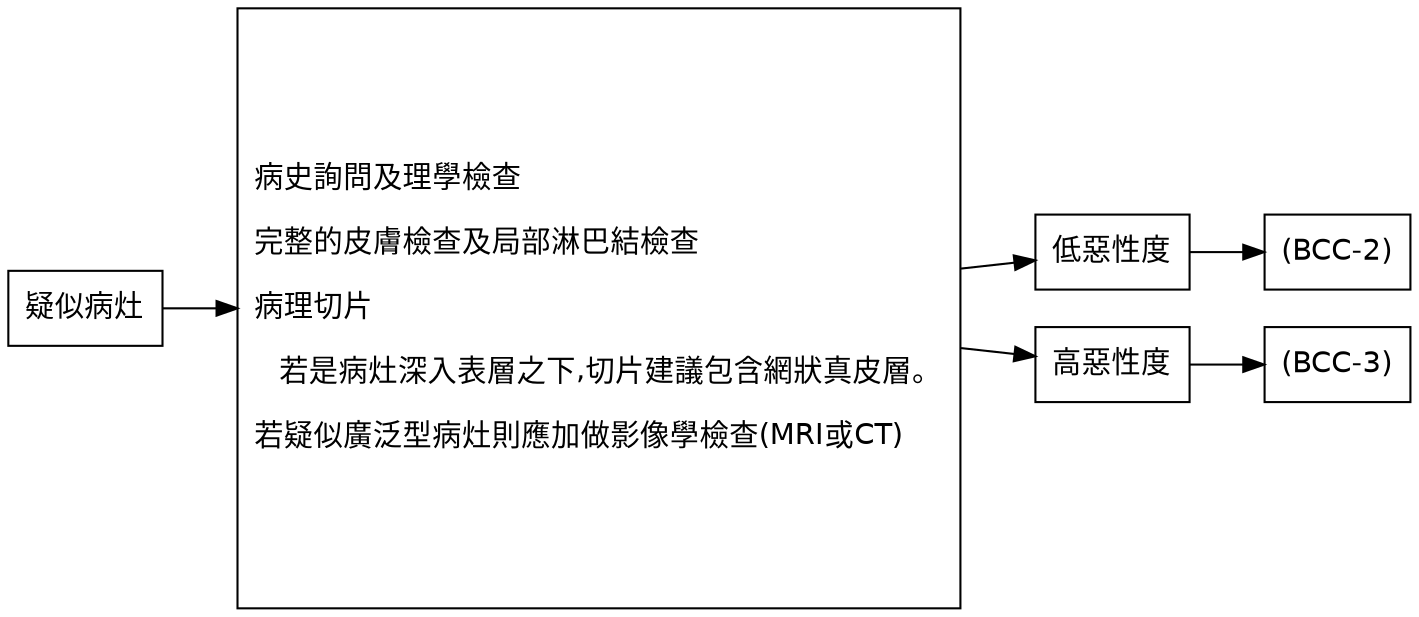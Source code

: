 digraph {
  graph [rankdir = LR; splines=splines; overlap=false]
  node [shape = box, fontname = Helvetica]

  "疑似病灶" -> lesion -> "低惡性度"  -> "(BCC-2)"
          lesion -> "高惡性度" -> "(BCC-3)"

  lesion [label = "病史詢問及理學檢查\l
完整的皮膚檢查及局部淋巴結檢查\l
病理切片\l
    若是病灶深入表層之下,切片建議包含網狀真皮層。\l
若疑似廣泛型病灶則應加做影像學檢查(MRI或CT)\l"; 
height = 4]
#  m1 [label = "臨床上或影像上疑似局部淋巴結轉移"]
#  m0 [label = "局部病灶"]
#  high [label = "高危險度"]
#  low [label = "低危險度"]
#  scc4 [label = "SCC-4"]
#  scc3 [label = "SCC-3"]
#  scc2 [label = "SCC-2"]
  
#  {rank = same; m1; m0}
#  {rank = same; scc4; scc3; scc2}
}

